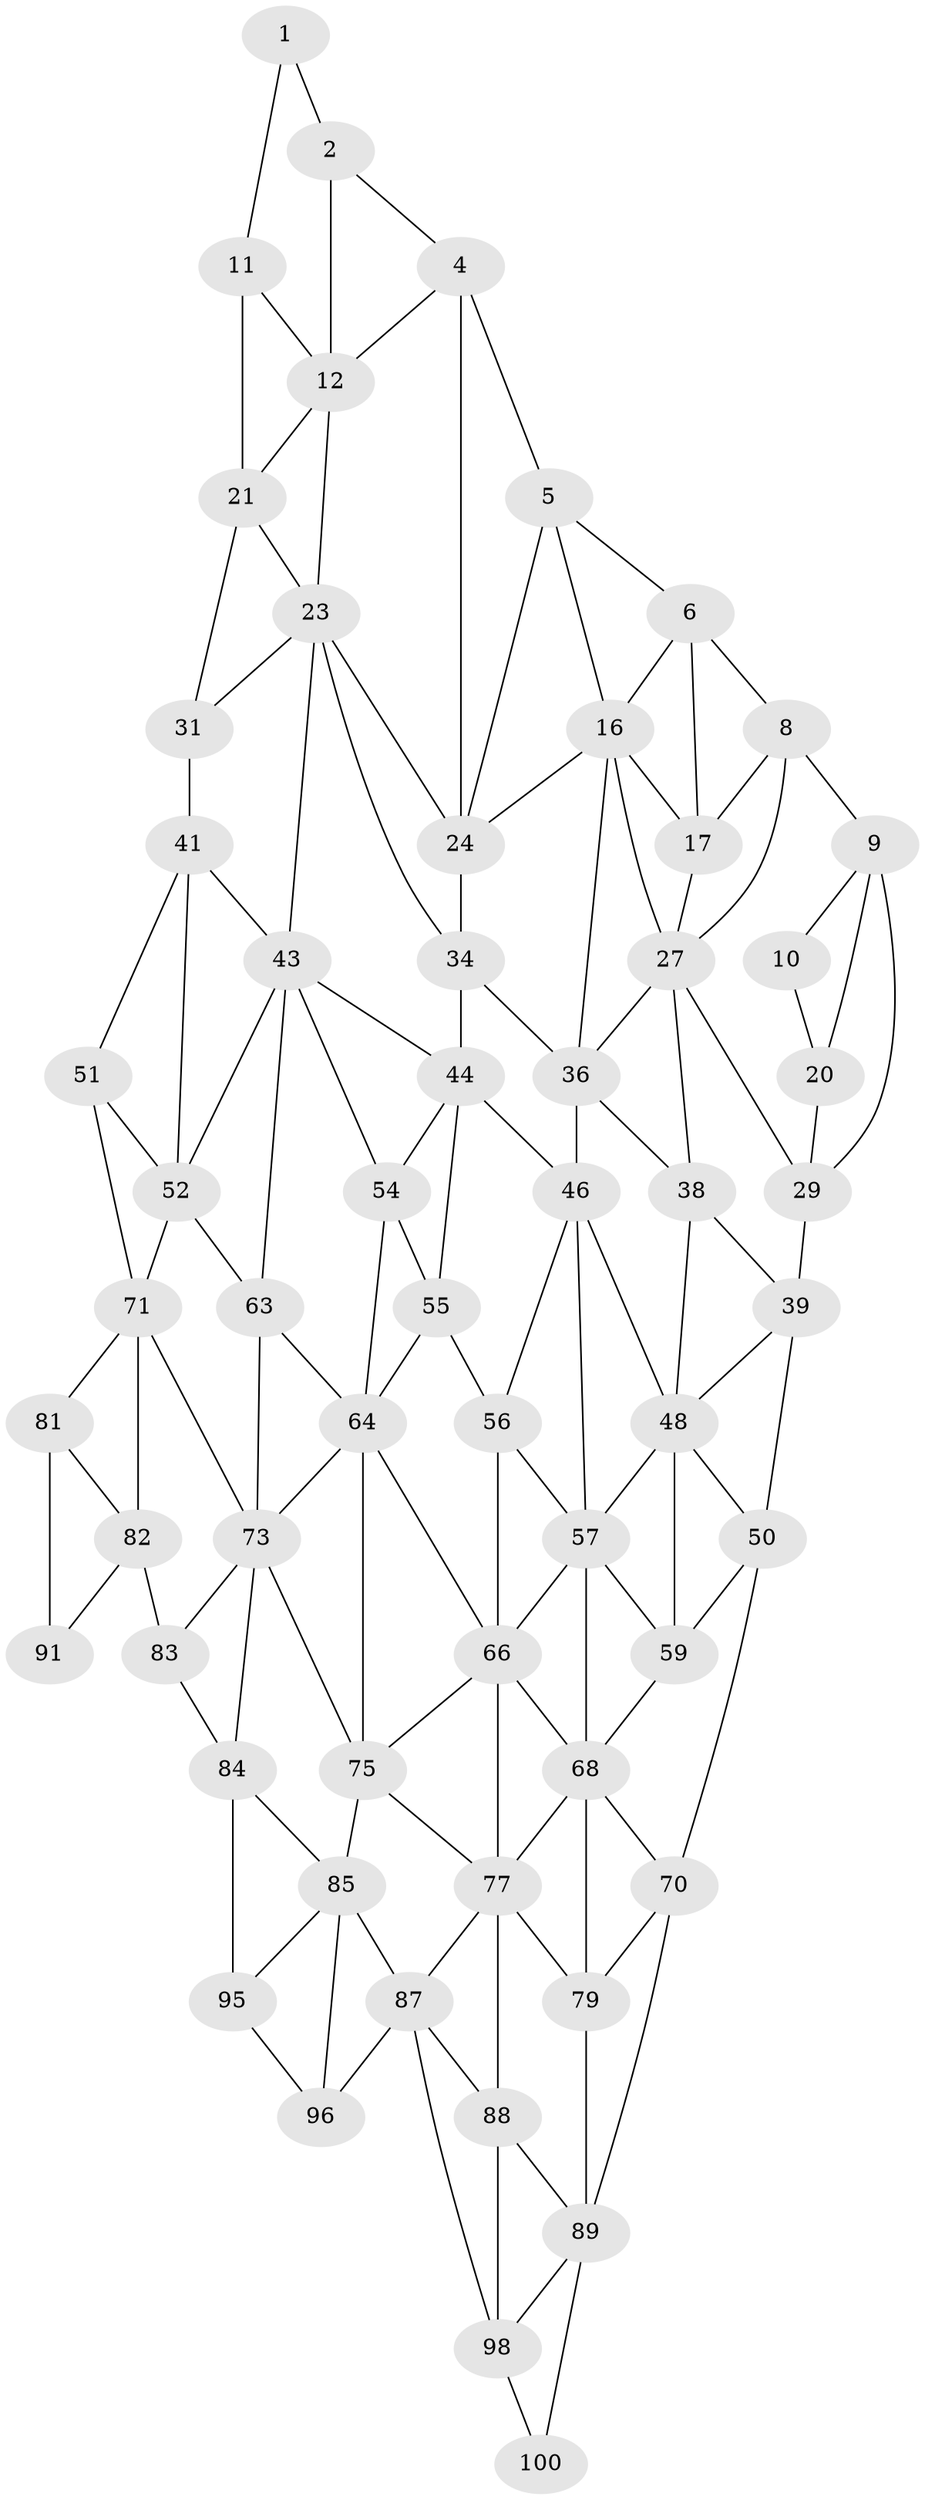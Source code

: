 // original degree distribution, {2: 0.04, 3: 0.32, 4: 0.64}
// Generated by graph-tools (version 1.1) at 2025/11/02/21/25 10:11:12]
// undirected, 59 vertices, 126 edges
graph export_dot {
graph [start="1"]
  node [color=gray90,style=filled];
  1;
  2 [super="+3"];
  4 [super="+14"];
  5 [super="+15"];
  6 [super="+7"];
  8 [super="+18"];
  9 [super="+19"];
  10;
  11;
  12 [super="+13"];
  16 [super="+26"];
  17;
  20;
  21 [super="+22"];
  23 [super="+33"];
  24 [super="+25"];
  27 [super="+28"];
  29 [super="+30"];
  31 [super="+32"];
  34 [super="+35"];
  36 [super="+37"];
  38;
  39 [super="+40"];
  41 [super="+42"];
  43 [super="+53"];
  44 [super="+45"];
  46 [super="+47"];
  48 [super="+49"];
  50 [super="+60"];
  51 [super="+61"];
  52 [super="+62"];
  54;
  55;
  56;
  57 [super="+58"];
  59;
  63;
  64 [super="+65"];
  66 [super="+67"];
  68 [super="+69"];
  70 [super="+80"];
  71 [super="+72"];
  73 [super="+74"];
  75 [super="+76"];
  77 [super="+78"];
  79;
  81;
  82 [super="+92"];
  83 [super="+93"];
  84 [super="+94"];
  85 [super="+86"];
  87 [super="+97"];
  88;
  89 [super="+90"];
  91;
  95;
  96;
  98 [super="+99"];
  100;
  1 -- 11;
  1 -- 2;
  2 -- 12 [weight=2];
  2 -- 4;
  4 -- 5 [weight=2];
  4 -- 24;
  4 -- 12;
  5 -- 6;
  5 -- 16;
  5 -- 24;
  6 -- 16;
  6 -- 8;
  6 -- 17;
  8 -- 9 [weight=2];
  8 -- 17;
  8 -- 27;
  9 -- 10;
  9 -- 20;
  9 -- 29;
  10 -- 20;
  11 -- 21;
  11 -- 12;
  12 -- 21;
  12 -- 23;
  16 -- 17;
  16 -- 24;
  16 -- 27;
  16 -- 36;
  17 -- 27;
  20 -- 29;
  21 -- 31 [weight=2];
  21 -- 23;
  23 -- 24;
  23 -- 34;
  23 -- 43;
  23 -- 31;
  24 -- 34 [weight=2];
  27 -- 29;
  27 -- 38;
  27 -- 36;
  29 -- 39 [weight=2];
  31 -- 41 [weight=2];
  34 -- 44 [weight=2];
  34 -- 36;
  36 -- 46 [weight=2];
  36 -- 38;
  38 -- 48;
  38 -- 39;
  39 -- 50;
  39 -- 48;
  41 -- 51;
  41 -- 43;
  41 -- 52;
  43 -- 44;
  43 -- 52;
  43 -- 54;
  43 -- 63;
  44 -- 54;
  44 -- 46;
  44 -- 55;
  46 -- 56;
  46 -- 48;
  46 -- 57;
  48 -- 57;
  48 -- 50;
  48 -- 59;
  50 -- 59;
  50 -- 70;
  51 -- 52 [weight=2];
  51 -- 71;
  52 -- 63;
  52 -- 71;
  54 -- 64;
  54 -- 55;
  55 -- 56;
  55 -- 64;
  56 -- 66;
  56 -- 57;
  57 -- 59;
  57 -- 68;
  57 -- 66;
  59 -- 68;
  63 -- 73;
  63 -- 64;
  64 -- 73;
  64 -- 66;
  64 -- 75;
  66 -- 75;
  66 -- 68;
  66 -- 77;
  68 -- 77;
  68 -- 70;
  68 -- 79;
  70 -- 79;
  70 -- 89;
  71 -- 81;
  71 -- 73;
  71 -- 82;
  73 -- 83;
  73 -- 75;
  73 -- 84;
  75 -- 85 [weight=2];
  75 -- 77;
  77 -- 87;
  77 -- 88;
  77 -- 79;
  79 -- 89;
  81 -- 91;
  81 -- 82;
  82 -- 83 [weight=2];
  82 -- 91;
  83 -- 84 [weight=2];
  84 -- 85;
  84 -- 95;
  85 -- 95;
  85 -- 96;
  85 -- 87;
  87 -- 88;
  87 -- 96;
  87 -- 98;
  88 -- 98;
  88 -- 89;
  89 -- 100;
  89 -- 98;
  95 -- 96;
  98 -- 100;
}
